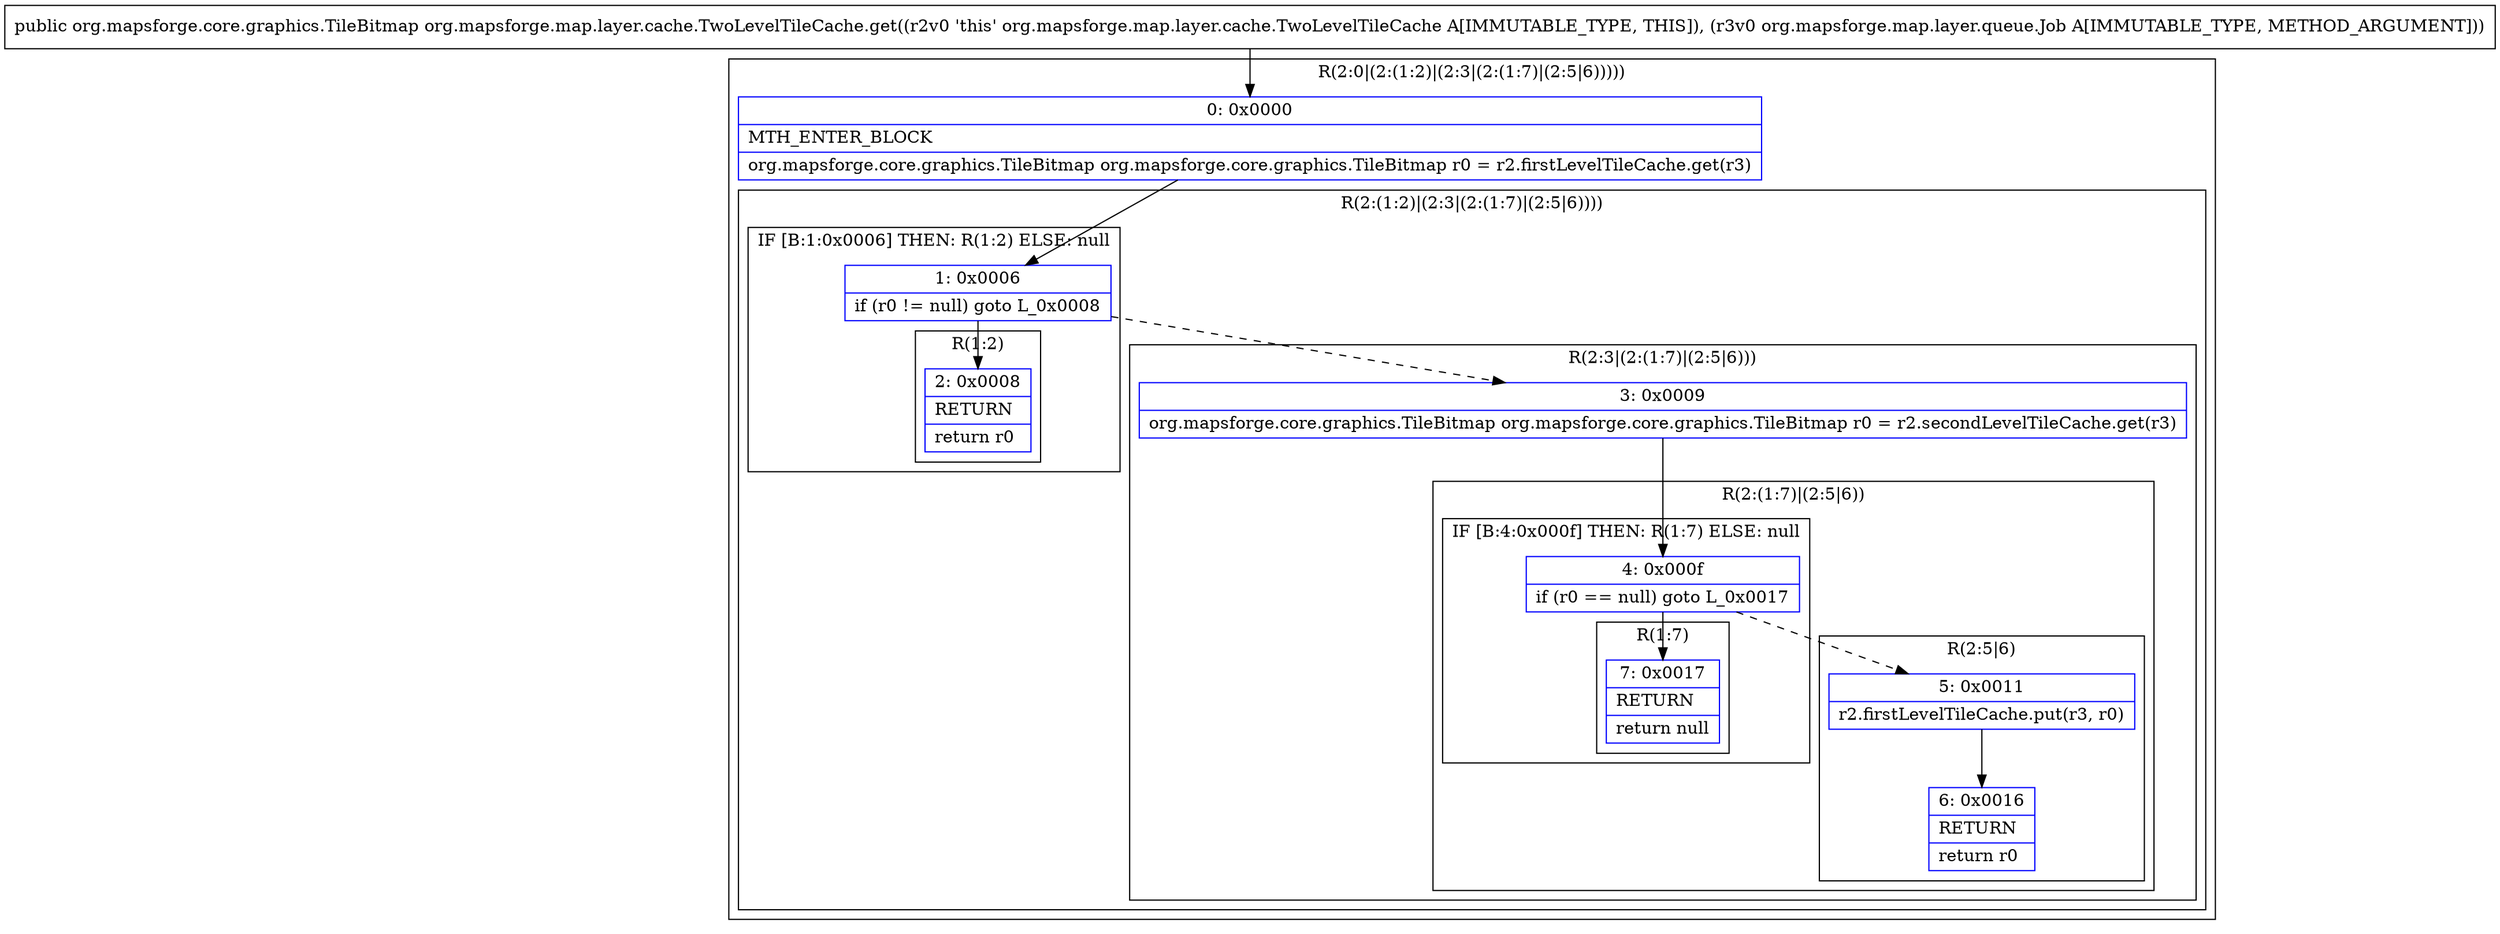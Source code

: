 digraph "CFG fororg.mapsforge.map.layer.cache.TwoLevelTileCache.get(Lorg\/mapsforge\/map\/layer\/queue\/Job;)Lorg\/mapsforge\/core\/graphics\/TileBitmap;" {
subgraph cluster_Region_2071743615 {
label = "R(2:0|(2:(1:2)|(2:3|(2:(1:7)|(2:5|6)))))";
node [shape=record,color=blue];
Node_0 [shape=record,label="{0\:\ 0x0000|MTH_ENTER_BLOCK\l|org.mapsforge.core.graphics.TileBitmap org.mapsforge.core.graphics.TileBitmap r0 = r2.firstLevelTileCache.get(r3)\l}"];
subgraph cluster_Region_1058850651 {
label = "R(2:(1:2)|(2:3|(2:(1:7)|(2:5|6))))";
node [shape=record,color=blue];
subgraph cluster_IfRegion_170789270 {
label = "IF [B:1:0x0006] THEN: R(1:2) ELSE: null";
node [shape=record,color=blue];
Node_1 [shape=record,label="{1\:\ 0x0006|if (r0 != null) goto L_0x0008\l}"];
subgraph cluster_Region_945571184 {
label = "R(1:2)";
node [shape=record,color=blue];
Node_2 [shape=record,label="{2\:\ 0x0008|RETURN\l|return r0\l}"];
}
}
subgraph cluster_Region_384442776 {
label = "R(2:3|(2:(1:7)|(2:5|6)))";
node [shape=record,color=blue];
Node_3 [shape=record,label="{3\:\ 0x0009|org.mapsforge.core.graphics.TileBitmap org.mapsforge.core.graphics.TileBitmap r0 = r2.secondLevelTileCache.get(r3)\l}"];
subgraph cluster_Region_1411233749 {
label = "R(2:(1:7)|(2:5|6))";
node [shape=record,color=blue];
subgraph cluster_IfRegion_267159694 {
label = "IF [B:4:0x000f] THEN: R(1:7) ELSE: null";
node [shape=record,color=blue];
Node_4 [shape=record,label="{4\:\ 0x000f|if (r0 == null) goto L_0x0017\l}"];
subgraph cluster_Region_1650787752 {
label = "R(1:7)";
node [shape=record,color=blue];
Node_7 [shape=record,label="{7\:\ 0x0017|RETURN\l|return null\l}"];
}
}
subgraph cluster_Region_1978946140 {
label = "R(2:5|6)";
node [shape=record,color=blue];
Node_5 [shape=record,label="{5\:\ 0x0011|r2.firstLevelTileCache.put(r3, r0)\l}"];
Node_6 [shape=record,label="{6\:\ 0x0016|RETURN\l|return r0\l}"];
}
}
}
}
}
MethodNode[shape=record,label="{public org.mapsforge.core.graphics.TileBitmap org.mapsforge.map.layer.cache.TwoLevelTileCache.get((r2v0 'this' org.mapsforge.map.layer.cache.TwoLevelTileCache A[IMMUTABLE_TYPE, THIS]), (r3v0 org.mapsforge.map.layer.queue.Job A[IMMUTABLE_TYPE, METHOD_ARGUMENT])) }"];
MethodNode -> Node_0;
Node_0 -> Node_1;
Node_1 -> Node_2;
Node_1 -> Node_3[style=dashed];
Node_3 -> Node_4;
Node_4 -> Node_5[style=dashed];
Node_4 -> Node_7;
Node_5 -> Node_6;
}

